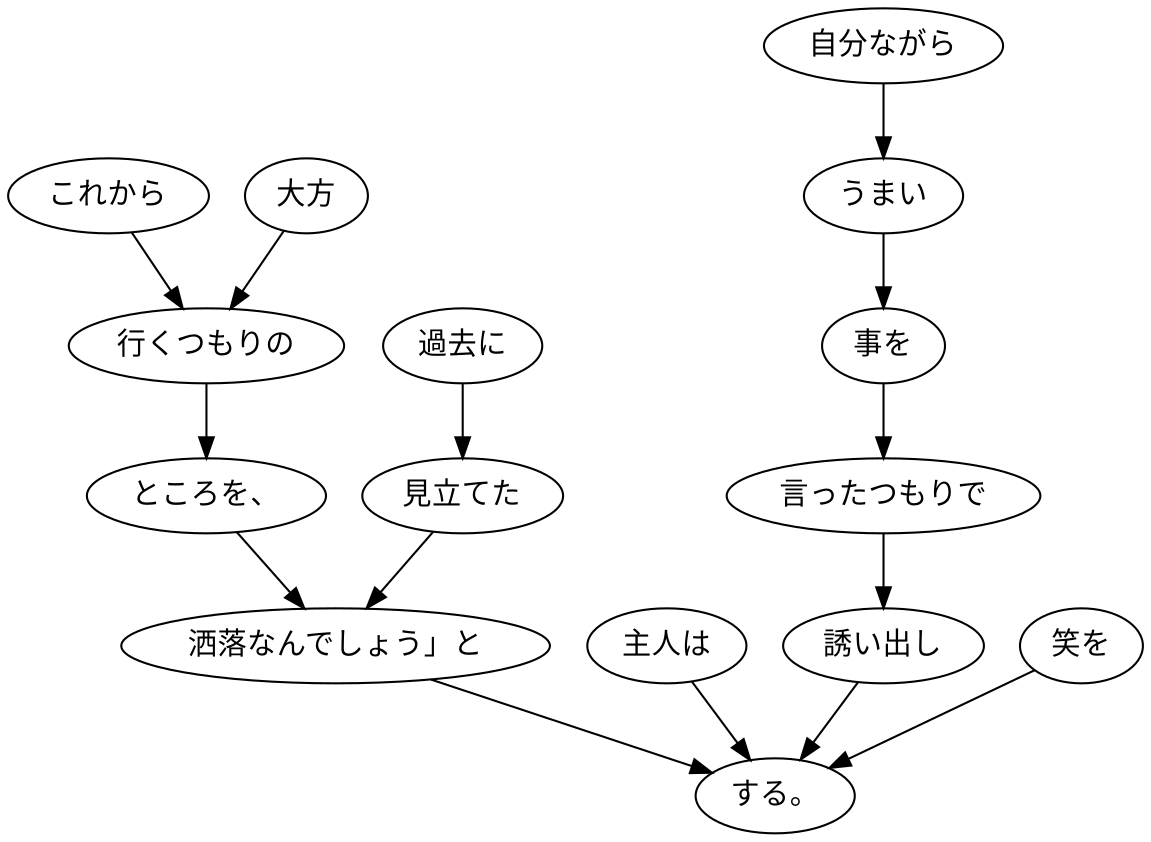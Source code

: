 digraph graph774 {
	node0 [label="大方"];
	node1 [label="これから"];
	node2 [label="行くつもりの"];
	node3 [label="ところを、"];
	node4 [label="過去に"];
	node5 [label="見立てた"];
	node6 [label="洒落なんでしょう」と"];
	node7 [label="主人は"];
	node8 [label="自分ながら"];
	node9 [label="うまい"];
	node10 [label="事を"];
	node11 [label="言ったつもりで"];
	node12 [label="誘い出し"];
	node13 [label="笑を"];
	node14 [label="する。"];
	node0 -> node2;
	node1 -> node2;
	node2 -> node3;
	node3 -> node6;
	node4 -> node5;
	node5 -> node6;
	node6 -> node14;
	node7 -> node14;
	node8 -> node9;
	node9 -> node10;
	node10 -> node11;
	node11 -> node12;
	node12 -> node14;
	node13 -> node14;
}
